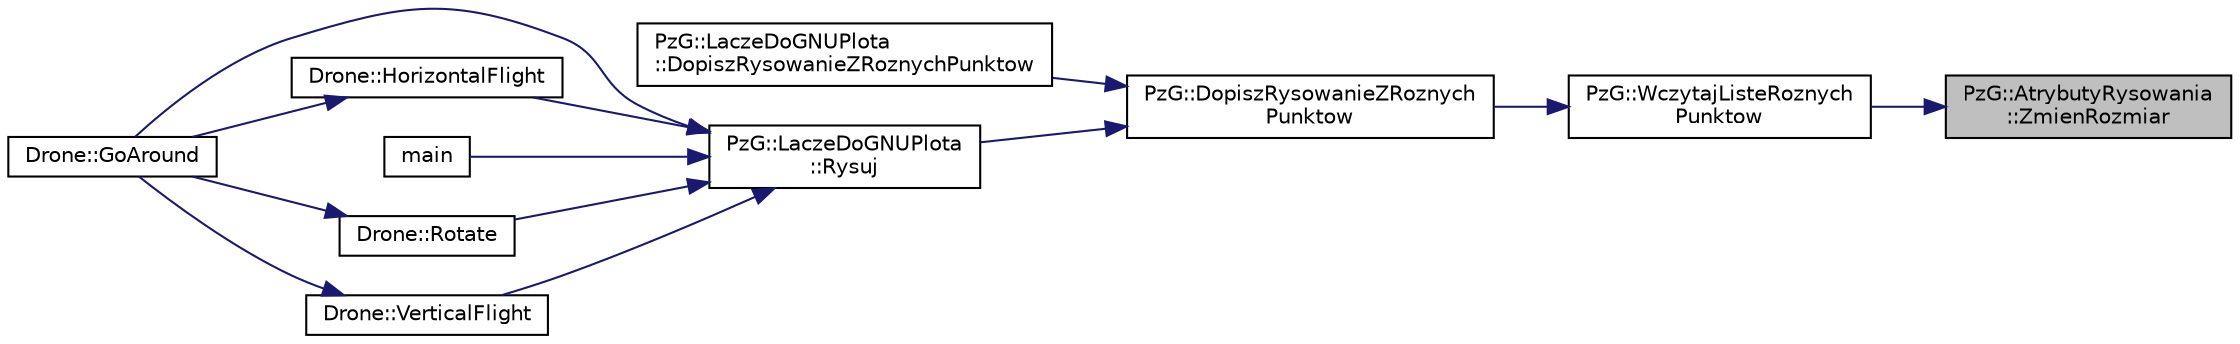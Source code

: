 digraph "PzG::AtrybutyRysowania::ZmienRozmiar"
{
 // LATEX_PDF_SIZE
  edge [fontname="Helvetica",fontsize="10",labelfontname="Helvetica",labelfontsize="10"];
  node [fontname="Helvetica",fontsize="10",shape=record];
  rankdir="RL";
  Node1 [label="PzG::AtrybutyRysowania\l::ZmienRozmiar",height=0.2,width=0.4,color="black", fillcolor="grey75", style="filled", fontcolor="black",tooltip="Zmienia rozmiar rysowania."];
  Node1 -> Node2 [dir="back",color="midnightblue",fontsize="10",style="solid",fontname="Helvetica"];
  Node2 [label="PzG::WczytajListeRoznych\lPunktow",height=0.2,width=0.4,color="black", fillcolor="white", style="filled",URL="$namespace_pz_g.html#a169c311f0e0b6ffadcd44e91e749f72d",tooltip="Wczytuje z pliku listę punktów."];
  Node2 -> Node3 [dir="back",color="midnightblue",fontsize="10",style="solid",fontname="Helvetica"];
  Node3 [label="PzG::DopiszRysowanieZRoznych\lPunktow",height=0.2,width=0.4,color="black", fillcolor="white", style="filled",URL="$namespace_pz_g.html#a7227cb39c785b1c746b6bb5515c0b781",tooltip="Dodaje do listy rysowanych punktów, punkty o różnych rozmiarach."];
  Node3 -> Node4 [dir="back",color="midnightblue",fontsize="10",style="solid",fontname="Helvetica"];
  Node4 [label="PzG::LaczeDoGNUPlota\l::DopiszRysowanieZRoznychPunktow",height=0.2,width=0.4,color="black", fillcolor="white", style="filled",URL="$class_pz_g_1_1_lacze_do_g_n_u_plota.html#aee10e48fe1b9fba6e2897b4ccfa27aef",tooltip="Tworzy listę parametrów umożliwiających rysowanie brył z plików."];
  Node3 -> Node5 [dir="back",color="midnightblue",fontsize="10",style="solid",fontname="Helvetica"];
  Node5 [label="PzG::LaczeDoGNUPlota\l::Rysuj",height=0.2,width=0.4,color="black", fillcolor="white", style="filled",URL="$class_pz_g_1_1_lacze_do_g_n_u_plota.html#a065f5b8402737cc62b0ad4f66d028335",tooltip="Generuje polecenie rysowania i przesyła je do gnuplota."];
  Node5 -> Node6 [dir="back",color="midnightblue",fontsize="10",style="solid",fontname="Helvetica"];
  Node6 [label="Drone::GoAround",height=0.2,width=0.4,color="black", fillcolor="white", style="filled",URL="$class_drone.html#a199a50ea0de3835d057e1e72dd0c23db",tooltip="Wzleć do góry, poleć do przodu o pewną odległość, wykonaj lot po okręgu względem punktu do którego dr..."];
  Node5 -> Node7 [dir="back",color="midnightblue",fontsize="10",style="solid",fontname="Helvetica"];
  Node7 [label="Drone::HorizontalFlight",height=0.2,width=0.4,color="black", fillcolor="white", style="filled",URL="$class_drone.html#a4c0904848783c4c2a5918834851c1e66",tooltip="Wykonaj poziomy lot drona na pewną odległość"];
  Node7 -> Node6 [dir="back",color="midnightblue",fontsize="10",style="solid",fontname="Helvetica"];
  Node5 -> Node8 [dir="back",color="midnightblue",fontsize="10",style="solid",fontname="Helvetica"];
  Node8 [label="main",height=0.2,width=0.4,color="black", fillcolor="white", style="filled",URL="$app_2main_8cpp.html#ae66f6b31b5ad750f1fe042a706a4e3d4",tooltip=" "];
  Node5 -> Node9 [dir="back",color="midnightblue",fontsize="10",style="solid",fontname="Helvetica"];
  Node9 [label="Drone::Rotate",height=0.2,width=0.4,color="black", fillcolor="white", style="filled",URL="$class_drone.html#ac9ed6da111bc14d4892acc3df6943f12",tooltip="Obróc drona o pewien kąt względem własnej osi z."];
  Node9 -> Node6 [dir="back",color="midnightblue",fontsize="10",style="solid",fontname="Helvetica"];
  Node5 -> Node10 [dir="back",color="midnightblue",fontsize="10",style="solid",fontname="Helvetica"];
  Node10 [label="Drone::VerticalFlight",height=0.2,width=0.4,color="black", fillcolor="white", style="filled",URL="$class_drone.html#a00f69f01bbcde98b37aafd0eb5ff126f",tooltip="Wykonaj pioniowy lot drona na pewną odległość"];
  Node10 -> Node6 [dir="back",color="midnightblue",fontsize="10",style="solid",fontname="Helvetica"];
}
